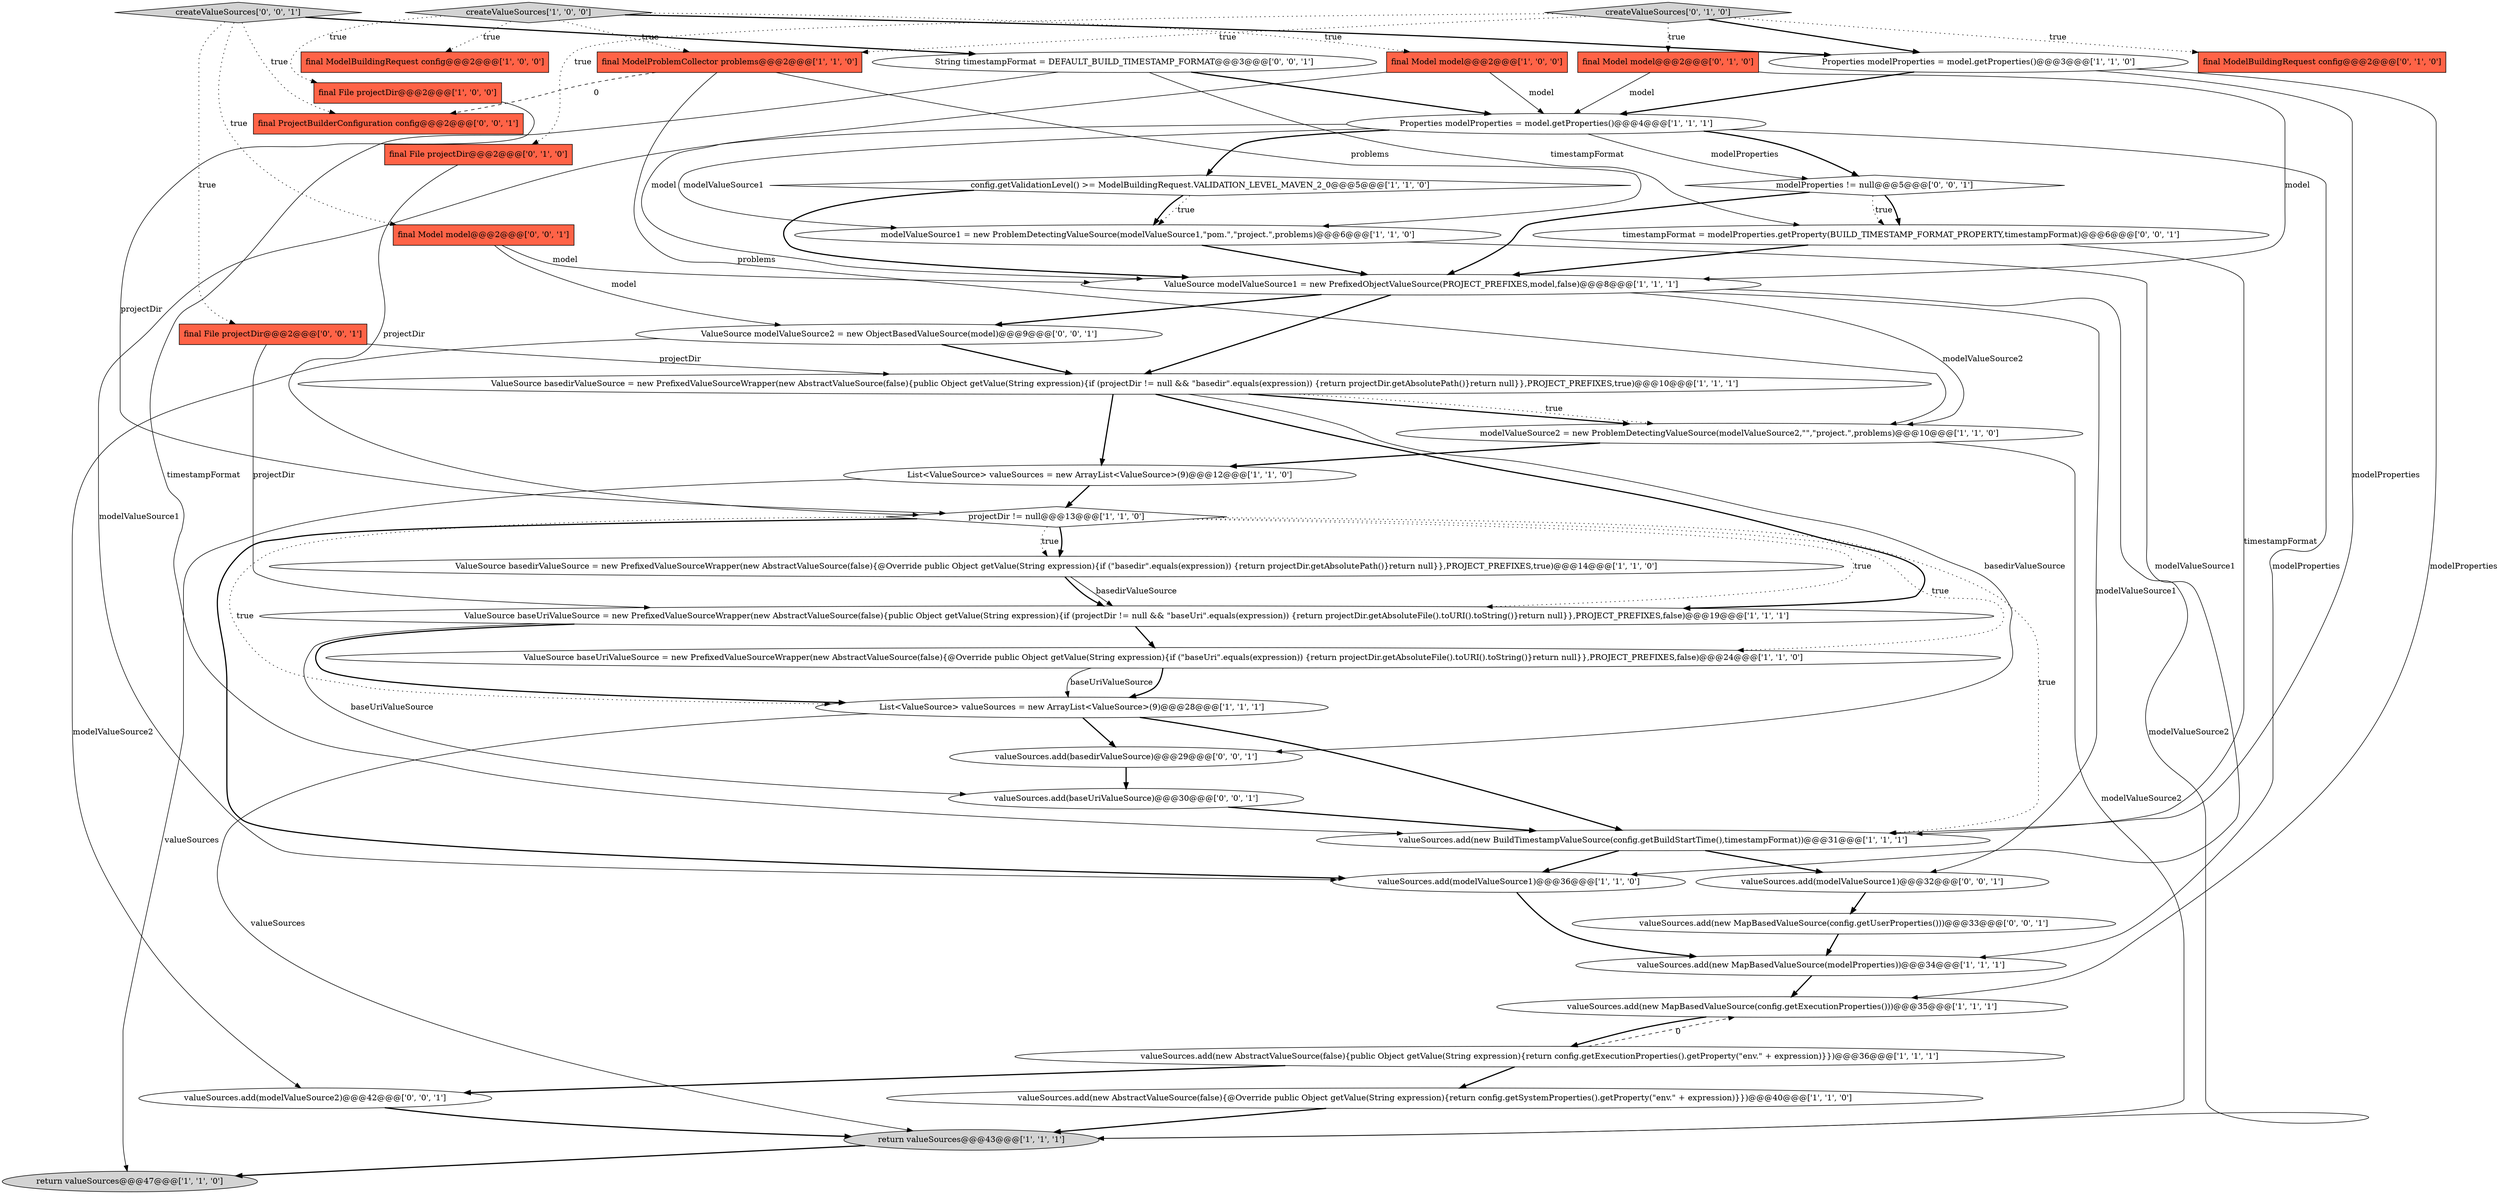 digraph {
4 [style = filled, label = "modelValueSource1 = new ProblemDetectingValueSource(modelValueSource1,\"pom.\",\"project.\",problems)@@@6@@@['1', '1', '0']", fillcolor = white, shape = ellipse image = "AAA0AAABBB1BBB"];
33 [style = filled, label = "ValueSource modelValueSource2 = new ObjectBasedValueSource(model)@@@9@@@['0', '0', '1']", fillcolor = white, shape = ellipse image = "AAA0AAABBB3BBB"];
35 [style = filled, label = "valueSources.add(baseUriValueSource)@@@30@@@['0', '0', '1']", fillcolor = white, shape = ellipse image = "AAA0AAABBB3BBB"];
17 [style = filled, label = "projectDir != null@@@13@@@['1', '1', '0']", fillcolor = white, shape = diamond image = "AAA0AAABBB1BBB"];
10 [style = filled, label = "final Model model@@@2@@@['1', '0', '0']", fillcolor = tomato, shape = box image = "AAA0AAABBB1BBB"];
40 [style = filled, label = "valueSources.add(modelValueSource2)@@@42@@@['0', '0', '1']", fillcolor = white, shape = ellipse image = "AAA0AAABBB3BBB"];
6 [style = filled, label = "valueSources.add(new BuildTimestampValueSource(config.getBuildStartTime(),timestampFormat))@@@31@@@['1', '1', '1']", fillcolor = white, shape = ellipse image = "AAA0AAABBB1BBB"];
34 [style = filled, label = "valueSources.add(modelValueSource1)@@@32@@@['0', '0', '1']", fillcolor = white, shape = ellipse image = "AAA0AAABBB3BBB"];
32 [style = filled, label = "final File projectDir@@@2@@@['0', '0', '1']", fillcolor = tomato, shape = box image = "AAA0AAABBB3BBB"];
9 [style = filled, label = "ValueSource baseUriValueSource = new PrefixedValueSourceWrapper(new AbstractValueSource(false){@Override public Object getValue(String expression){if (\"baseUri\".equals(expression)) {return projectDir.getAbsoluteFile().toURI().toString()}return null}},PROJECT_PREFIXES,false)@@@24@@@['1', '1', '0']", fillcolor = white, shape = ellipse image = "AAA0AAABBB1BBB"];
8 [style = filled, label = "valueSources.add(new AbstractValueSource(false){@Override public Object getValue(String expression){return config.getSystemProperties().getProperty(\"env.\" + expression)}})@@@40@@@['1', '1', '0']", fillcolor = white, shape = ellipse image = "AAA0AAABBB1BBB"];
19 [style = filled, label = "valueSources.add(new MapBasedValueSource(modelProperties))@@@34@@@['1', '1', '1']", fillcolor = white, shape = ellipse image = "AAA0AAABBB1BBB"];
15 [style = filled, label = "ValueSource basedirValueSource = new PrefixedValueSourceWrapper(new AbstractValueSource(false){public Object getValue(String expression){if (projectDir != null && \"basedir\".equals(expression)) {return projectDir.getAbsolutePath()}return null}},PROJECT_PREFIXES,true)@@@10@@@['1', '1', '1']", fillcolor = white, shape = ellipse image = "AAA0AAABBB1BBB"];
13 [style = filled, label = "config.getValidationLevel() >= ModelBuildingRequest.VALIDATION_LEVEL_MAVEN_2_0@@@5@@@['1', '1', '0']", fillcolor = white, shape = diamond image = "AAA0AAABBB1BBB"];
39 [style = filled, label = "valueSources.add(new MapBasedValueSource(config.getUserProperties()))@@@33@@@['0', '0', '1']", fillcolor = white, shape = ellipse image = "AAA0AAABBB3BBB"];
11 [style = filled, label = "modelValueSource2 = new ProblemDetectingValueSource(modelValueSource2,\"\",\"project.\",problems)@@@10@@@['1', '1', '0']", fillcolor = white, shape = ellipse image = "AAA0AAABBB1BBB"];
2 [style = filled, label = "return valueSources@@@47@@@['1', '1', '0']", fillcolor = lightgray, shape = ellipse image = "AAA0AAABBB1BBB"];
14 [style = filled, label = "createValueSources['1', '0', '0']", fillcolor = lightgray, shape = diamond image = "AAA0AAABBB1BBB"];
26 [style = filled, label = "final File projectDir@@@2@@@['0', '1', '0']", fillcolor = tomato, shape = box image = "AAA0AAABBB2BBB"];
23 [style = filled, label = "valueSources.add(new MapBasedValueSource(config.getExecutionProperties()))@@@35@@@['1', '1', '1']", fillcolor = white, shape = ellipse image = "AAA0AAABBB1BBB"];
1 [style = filled, label = "ValueSource baseUriValueSource = new PrefixedValueSourceWrapper(new AbstractValueSource(false){public Object getValue(String expression){if (projectDir != null && \"baseUri\".equals(expression)) {return projectDir.getAbsoluteFile().toURI().toString()}return null}},PROJECT_PREFIXES,false)@@@19@@@['1', '1', '1']", fillcolor = white, shape = ellipse image = "AAA0AAABBB1BBB"];
37 [style = filled, label = "createValueSources['0', '0', '1']", fillcolor = lightgray, shape = diamond image = "AAA0AAABBB3BBB"];
0 [style = filled, label = "Properties modelProperties = model.getProperties()@@@4@@@['1', '1', '1']", fillcolor = white, shape = ellipse image = "AAA0AAABBB1BBB"];
7 [style = filled, label = "ValueSource basedirValueSource = new PrefixedValueSourceWrapper(new AbstractValueSource(false){@Override public Object getValue(String expression){if (\"basedir\".equals(expression)) {return projectDir.getAbsolutePath()}return null}},PROJECT_PREFIXES,true)@@@14@@@['1', '1', '0']", fillcolor = white, shape = ellipse image = "AAA0AAABBB1BBB"];
30 [style = filled, label = "final Model model@@@2@@@['0', '0', '1']", fillcolor = tomato, shape = box image = "AAA0AAABBB3BBB"];
24 [style = filled, label = "Properties modelProperties = model.getProperties()@@@3@@@['1', '1', '0']", fillcolor = white, shape = ellipse image = "AAA0AAABBB1BBB"];
21 [style = filled, label = "final ModelProblemCollector problems@@@2@@@['1', '1', '0']", fillcolor = tomato, shape = box image = "AAA0AAABBB1BBB"];
38 [style = filled, label = "valueSources.add(basedirValueSource)@@@29@@@['0', '0', '1']", fillcolor = white, shape = ellipse image = "AAA0AAABBB3BBB"];
41 [style = filled, label = "String timestampFormat = DEFAULT_BUILD_TIMESTAMP_FORMAT@@@3@@@['0', '0', '1']", fillcolor = white, shape = ellipse image = "AAA0AAABBB3BBB"];
16 [style = filled, label = "final File projectDir@@@2@@@['1', '0', '0']", fillcolor = tomato, shape = box image = "AAA0AAABBB1BBB"];
31 [style = filled, label = "modelProperties != null@@@5@@@['0', '0', '1']", fillcolor = white, shape = diamond image = "AAA0AAABBB3BBB"];
29 [style = filled, label = "createValueSources['0', '1', '0']", fillcolor = lightgray, shape = diamond image = "AAA0AAABBB2BBB"];
25 [style = filled, label = "List<ValueSource> valueSources = new ArrayList<ValueSource>(9)@@@28@@@['1', '1', '1']", fillcolor = white, shape = ellipse image = "AAA0AAABBB1BBB"];
5 [style = filled, label = "List<ValueSource> valueSources = new ArrayList<ValueSource>(9)@@@12@@@['1', '1', '0']", fillcolor = white, shape = ellipse image = "AAA0AAABBB1BBB"];
3 [style = filled, label = "final ModelBuildingRequest config@@@2@@@['1', '0', '0']", fillcolor = tomato, shape = box image = "AAA0AAABBB1BBB"];
18 [style = filled, label = "return valueSources@@@43@@@['1', '1', '1']", fillcolor = lightgray, shape = ellipse image = "AAA0AAABBB1BBB"];
36 [style = filled, label = "final ProjectBuilderConfiguration config@@@2@@@['0', '0', '1']", fillcolor = tomato, shape = box image = "AAA0AAABBB3BBB"];
22 [style = filled, label = "ValueSource modelValueSource1 = new PrefixedObjectValueSource(PROJECT_PREFIXES,model,false)@@@8@@@['1', '1', '1']", fillcolor = white, shape = ellipse image = "AAA0AAABBB1BBB"];
42 [style = filled, label = "timestampFormat = modelProperties.getProperty(BUILD_TIMESTAMP_FORMAT_PROPERTY,timestampFormat)@@@6@@@['0', '0', '1']", fillcolor = white, shape = ellipse image = "AAA0AAABBB3BBB"];
12 [style = filled, label = "valueSources.add(modelValueSource1)@@@36@@@['1', '1', '0']", fillcolor = white, shape = ellipse image = "AAA0AAABBB1BBB"];
28 [style = filled, label = "final ModelBuildingRequest config@@@2@@@['0', '1', '0']", fillcolor = tomato, shape = box image = "AAA0AAABBB2BBB"];
20 [style = filled, label = "valueSources.add(new AbstractValueSource(false){public Object getValue(String expression){return config.getExecutionProperties().getProperty(\"env.\" + expression)}})@@@36@@@['1', '1', '1']", fillcolor = white, shape = ellipse image = "AAA0AAABBB1BBB"];
27 [style = filled, label = "final Model model@@@2@@@['0', '1', '0']", fillcolor = tomato, shape = box image = "AAA0AAABBB2BBB"];
10->0 [style = solid, label="model"];
15->1 [style = bold, label=""];
27->0 [style = solid, label="model"];
30->22 [style = solid, label="model"];
22->33 [style = bold, label=""];
0->19 [style = solid, label="modelProperties"];
7->1 [style = solid, label="basedirValueSource"];
4->22 [style = bold, label=""];
14->24 [style = bold, label=""];
19->23 [style = bold, label=""];
5->17 [style = bold, label=""];
32->1 [style = solid, label="projectDir"];
37->32 [style = dotted, label="true"];
22->11 [style = solid, label="modelValueSource2"];
6->12 [style = bold, label=""];
38->35 [style = bold, label=""];
7->1 [style = bold, label=""];
1->35 [style = solid, label="baseUriValueSource"];
21->36 [style = dashed, label="0"];
9->25 [style = bold, label=""];
29->28 [style = dotted, label="true"];
35->6 [style = bold, label=""];
13->4 [style = dotted, label="true"];
1->9 [style = bold, label=""];
17->1 [style = dotted, label="true"];
11->18 [style = solid, label="modelValueSource2"];
30->33 [style = solid, label="model"];
31->22 [style = bold, label=""];
24->6 [style = solid, label="modelProperties"];
24->0 [style = bold, label=""];
1->25 [style = bold, label=""];
8->18 [style = bold, label=""];
24->23 [style = solid, label="modelProperties"];
12->19 [style = bold, label=""];
37->30 [style = dotted, label="true"];
15->5 [style = bold, label=""];
27->22 [style = solid, label="model"];
41->6 [style = solid, label="timestampFormat"];
34->39 [style = bold, label=""];
22->34 [style = solid, label="modelValueSource1"];
39->19 [style = bold, label=""];
10->22 [style = solid, label="model"];
37->36 [style = dotted, label="true"];
42->22 [style = bold, label=""];
37->41 [style = bold, label=""];
13->4 [style = bold, label=""];
14->3 [style = dotted, label="true"];
22->18 [style = solid, label="modelValueSource2"];
20->23 [style = dashed, label="0"];
41->0 [style = bold, label=""];
20->8 [style = bold, label=""];
29->26 [style = dotted, label="true"];
40->18 [style = bold, label=""];
17->9 [style = dotted, label="true"];
42->6 [style = solid, label="timestampFormat"];
5->2 [style = solid, label="valueSources"];
26->17 [style = solid, label="projectDir"];
0->31 [style = solid, label="modelProperties"];
15->11 [style = bold, label=""];
33->15 [style = bold, label=""];
29->27 [style = dotted, label="true"];
23->20 [style = bold, label=""];
9->25 [style = solid, label="baseUriValueSource"];
4->12 [style = solid, label="modelValueSource1"];
17->7 [style = bold, label=""];
29->21 [style = dotted, label="true"];
25->6 [style = bold, label=""];
11->5 [style = bold, label=""];
21->11 [style = solid, label="problems"];
18->2 [style = bold, label=""];
17->7 [style = dotted, label="true"];
13->22 [style = bold, label=""];
14->16 [style = dotted, label="true"];
15->11 [style = dotted, label="true"];
17->12 [style = bold, label=""];
25->38 [style = bold, label=""];
22->15 [style = bold, label=""];
33->40 [style = solid, label="modelValueSource2"];
0->13 [style = bold, label=""];
31->42 [style = dotted, label="true"];
0->31 [style = bold, label=""];
14->21 [style = dotted, label="true"];
31->42 [style = bold, label=""];
32->15 [style = solid, label="projectDir"];
6->34 [style = bold, label=""];
0->4 [style = solid, label="modelValueSource1"];
14->10 [style = dotted, label="true"];
17->6 [style = dotted, label="true"];
15->38 [style = solid, label="basedirValueSource"];
0->12 [style = solid, label="modelValueSource1"];
29->24 [style = bold, label=""];
21->4 [style = solid, label="problems"];
41->42 [style = solid, label="timestampFormat"];
16->17 [style = solid, label="projectDir"];
25->18 [style = solid, label="valueSources"];
17->25 [style = dotted, label="true"];
20->40 [style = bold, label=""];
}
